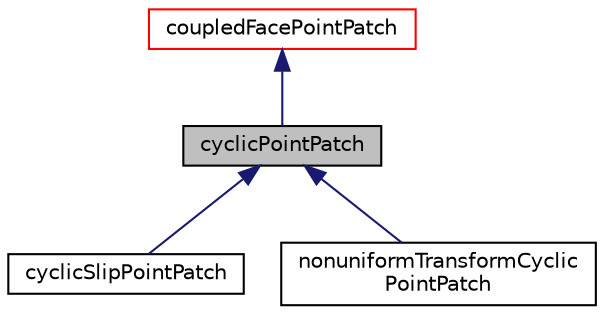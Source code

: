 digraph "cyclicPointPatch"
{
  bgcolor="transparent";
  edge [fontname="Helvetica",fontsize="10",labelfontname="Helvetica",labelfontsize="10"];
  node [fontname="Helvetica",fontsize="10",shape=record];
  Node1 [label="cyclicPointPatch",height=0.2,width=0.4,color="black", fillcolor="grey75", style="filled", fontcolor="black"];
  Node2 -> Node1 [dir="back",color="midnightblue",fontsize="10",style="solid",fontname="Helvetica"];
  Node2 [label="coupledFacePointPatch",height=0.2,width=0.4,color="red",URL="$a00416.html",tooltip="coupled patch for post-processing. Used as the base class for processor and cyclic pointPatches ..."];
  Node1 -> Node3 [dir="back",color="midnightblue",fontsize="10",style="solid",fontname="Helvetica"];
  Node3 [label="cyclicSlipPointPatch",height=0.2,width=0.4,color="black",URL="$a00489.html",tooltip="Cyclic patch with slip constraint. "];
  Node1 -> Node4 [dir="back",color="midnightblue",fontsize="10",style="solid",fontname="Helvetica"];
  Node4 [label="nonuniformTransformCyclic\lPointPatch",height=0.2,width=0.4,color="black",URL="$a01630.html",tooltip="Cyclic patch with slip constraint. "];
}
